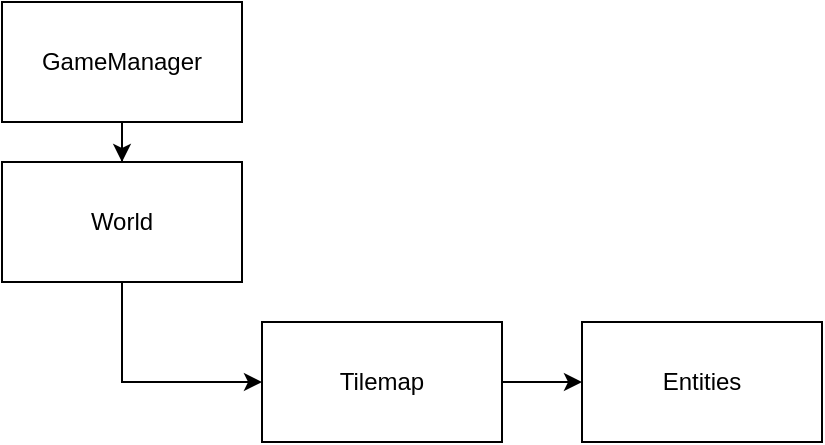 <mxfile version="23.0.2" type="device">
  <diagram name="Page-1" id="vtJYZJCfMdaVB1ODLIIk">
    <mxGraphModel dx="326" dy="570" grid="1" gridSize="10" guides="1" tooltips="1" connect="1" arrows="1" fold="1" page="1" pageScale="1" pageWidth="850" pageHeight="1100" math="0" shadow="0">
      <root>
        <mxCell id="0" />
        <mxCell id="1" parent="0" />
        <mxCell id="yVVV8T-FnGAXuj6wmVob-7" style="edgeStyle=orthogonalEdgeStyle;rounded=0;orthogonalLoop=1;jettySize=auto;html=1;entryX=0.5;entryY=0;entryDx=0;entryDy=0;" edge="1" parent="1" source="yVVV8T-FnGAXuj6wmVob-1" target="yVVV8T-FnGAXuj6wmVob-6">
          <mxGeometry relative="1" as="geometry" />
        </mxCell>
        <mxCell id="yVVV8T-FnGAXuj6wmVob-1" value="GameManager" style="rounded=0;whiteSpace=wrap;html=1;" vertex="1" parent="1">
          <mxGeometry x="190" y="140" width="120" height="60" as="geometry" />
        </mxCell>
        <mxCell id="yVVV8T-FnGAXuj6wmVob-9" style="edgeStyle=orthogonalEdgeStyle;rounded=0;orthogonalLoop=1;jettySize=auto;html=1;entryX=0;entryY=0.5;entryDx=0;entryDy=0;" edge="1" parent="1" source="yVVV8T-FnGAXuj6wmVob-6" target="yVVV8T-FnGAXuj6wmVob-8">
          <mxGeometry relative="1" as="geometry">
            <Array as="points">
              <mxPoint x="250" y="330" />
            </Array>
          </mxGeometry>
        </mxCell>
        <mxCell id="yVVV8T-FnGAXuj6wmVob-6" value="World" style="rounded=0;whiteSpace=wrap;html=1;" vertex="1" parent="1">
          <mxGeometry x="190" y="220" width="120" height="60" as="geometry" />
        </mxCell>
        <mxCell id="yVVV8T-FnGAXuj6wmVob-14" style="edgeStyle=orthogonalEdgeStyle;rounded=0;orthogonalLoop=1;jettySize=auto;html=1;entryX=0;entryY=0.5;entryDx=0;entryDy=0;" edge="1" parent="1" source="yVVV8T-FnGAXuj6wmVob-8" target="yVVV8T-FnGAXuj6wmVob-13">
          <mxGeometry relative="1" as="geometry" />
        </mxCell>
        <mxCell id="yVVV8T-FnGAXuj6wmVob-8" value="Tilemap" style="rounded=0;whiteSpace=wrap;html=1;" vertex="1" parent="1">
          <mxGeometry x="320" y="300" width="120" height="60" as="geometry" />
        </mxCell>
        <mxCell id="yVVV8T-FnGAXuj6wmVob-13" value="Entities" style="rounded=0;whiteSpace=wrap;html=1;" vertex="1" parent="1">
          <mxGeometry x="480" y="300" width="120" height="60" as="geometry" />
        </mxCell>
      </root>
    </mxGraphModel>
  </diagram>
</mxfile>
